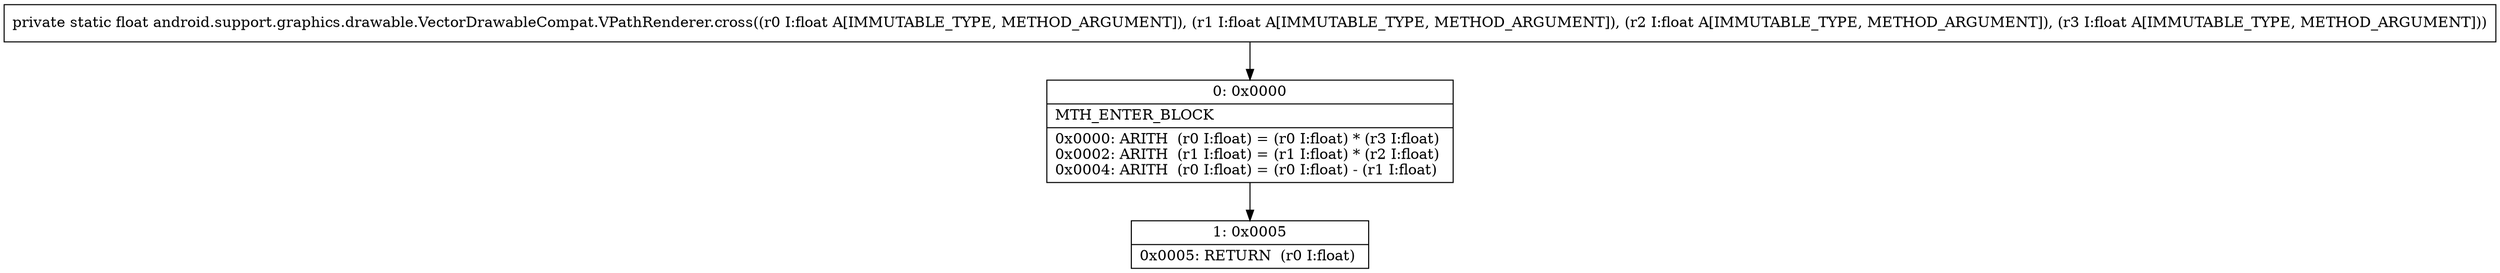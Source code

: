 digraph "CFG forandroid.support.graphics.drawable.VectorDrawableCompat.VPathRenderer.cross(FFFF)F" {
Node_0 [shape=record,label="{0\:\ 0x0000|MTH_ENTER_BLOCK\l|0x0000: ARITH  (r0 I:float) = (r0 I:float) * (r3 I:float) \l0x0002: ARITH  (r1 I:float) = (r1 I:float) * (r2 I:float) \l0x0004: ARITH  (r0 I:float) = (r0 I:float) \- (r1 I:float) \l}"];
Node_1 [shape=record,label="{1\:\ 0x0005|0x0005: RETURN  (r0 I:float) \l}"];
MethodNode[shape=record,label="{private static float android.support.graphics.drawable.VectorDrawableCompat.VPathRenderer.cross((r0 I:float A[IMMUTABLE_TYPE, METHOD_ARGUMENT]), (r1 I:float A[IMMUTABLE_TYPE, METHOD_ARGUMENT]), (r2 I:float A[IMMUTABLE_TYPE, METHOD_ARGUMENT]), (r3 I:float A[IMMUTABLE_TYPE, METHOD_ARGUMENT])) }"];
MethodNode -> Node_0;
Node_0 -> Node_1;
}

